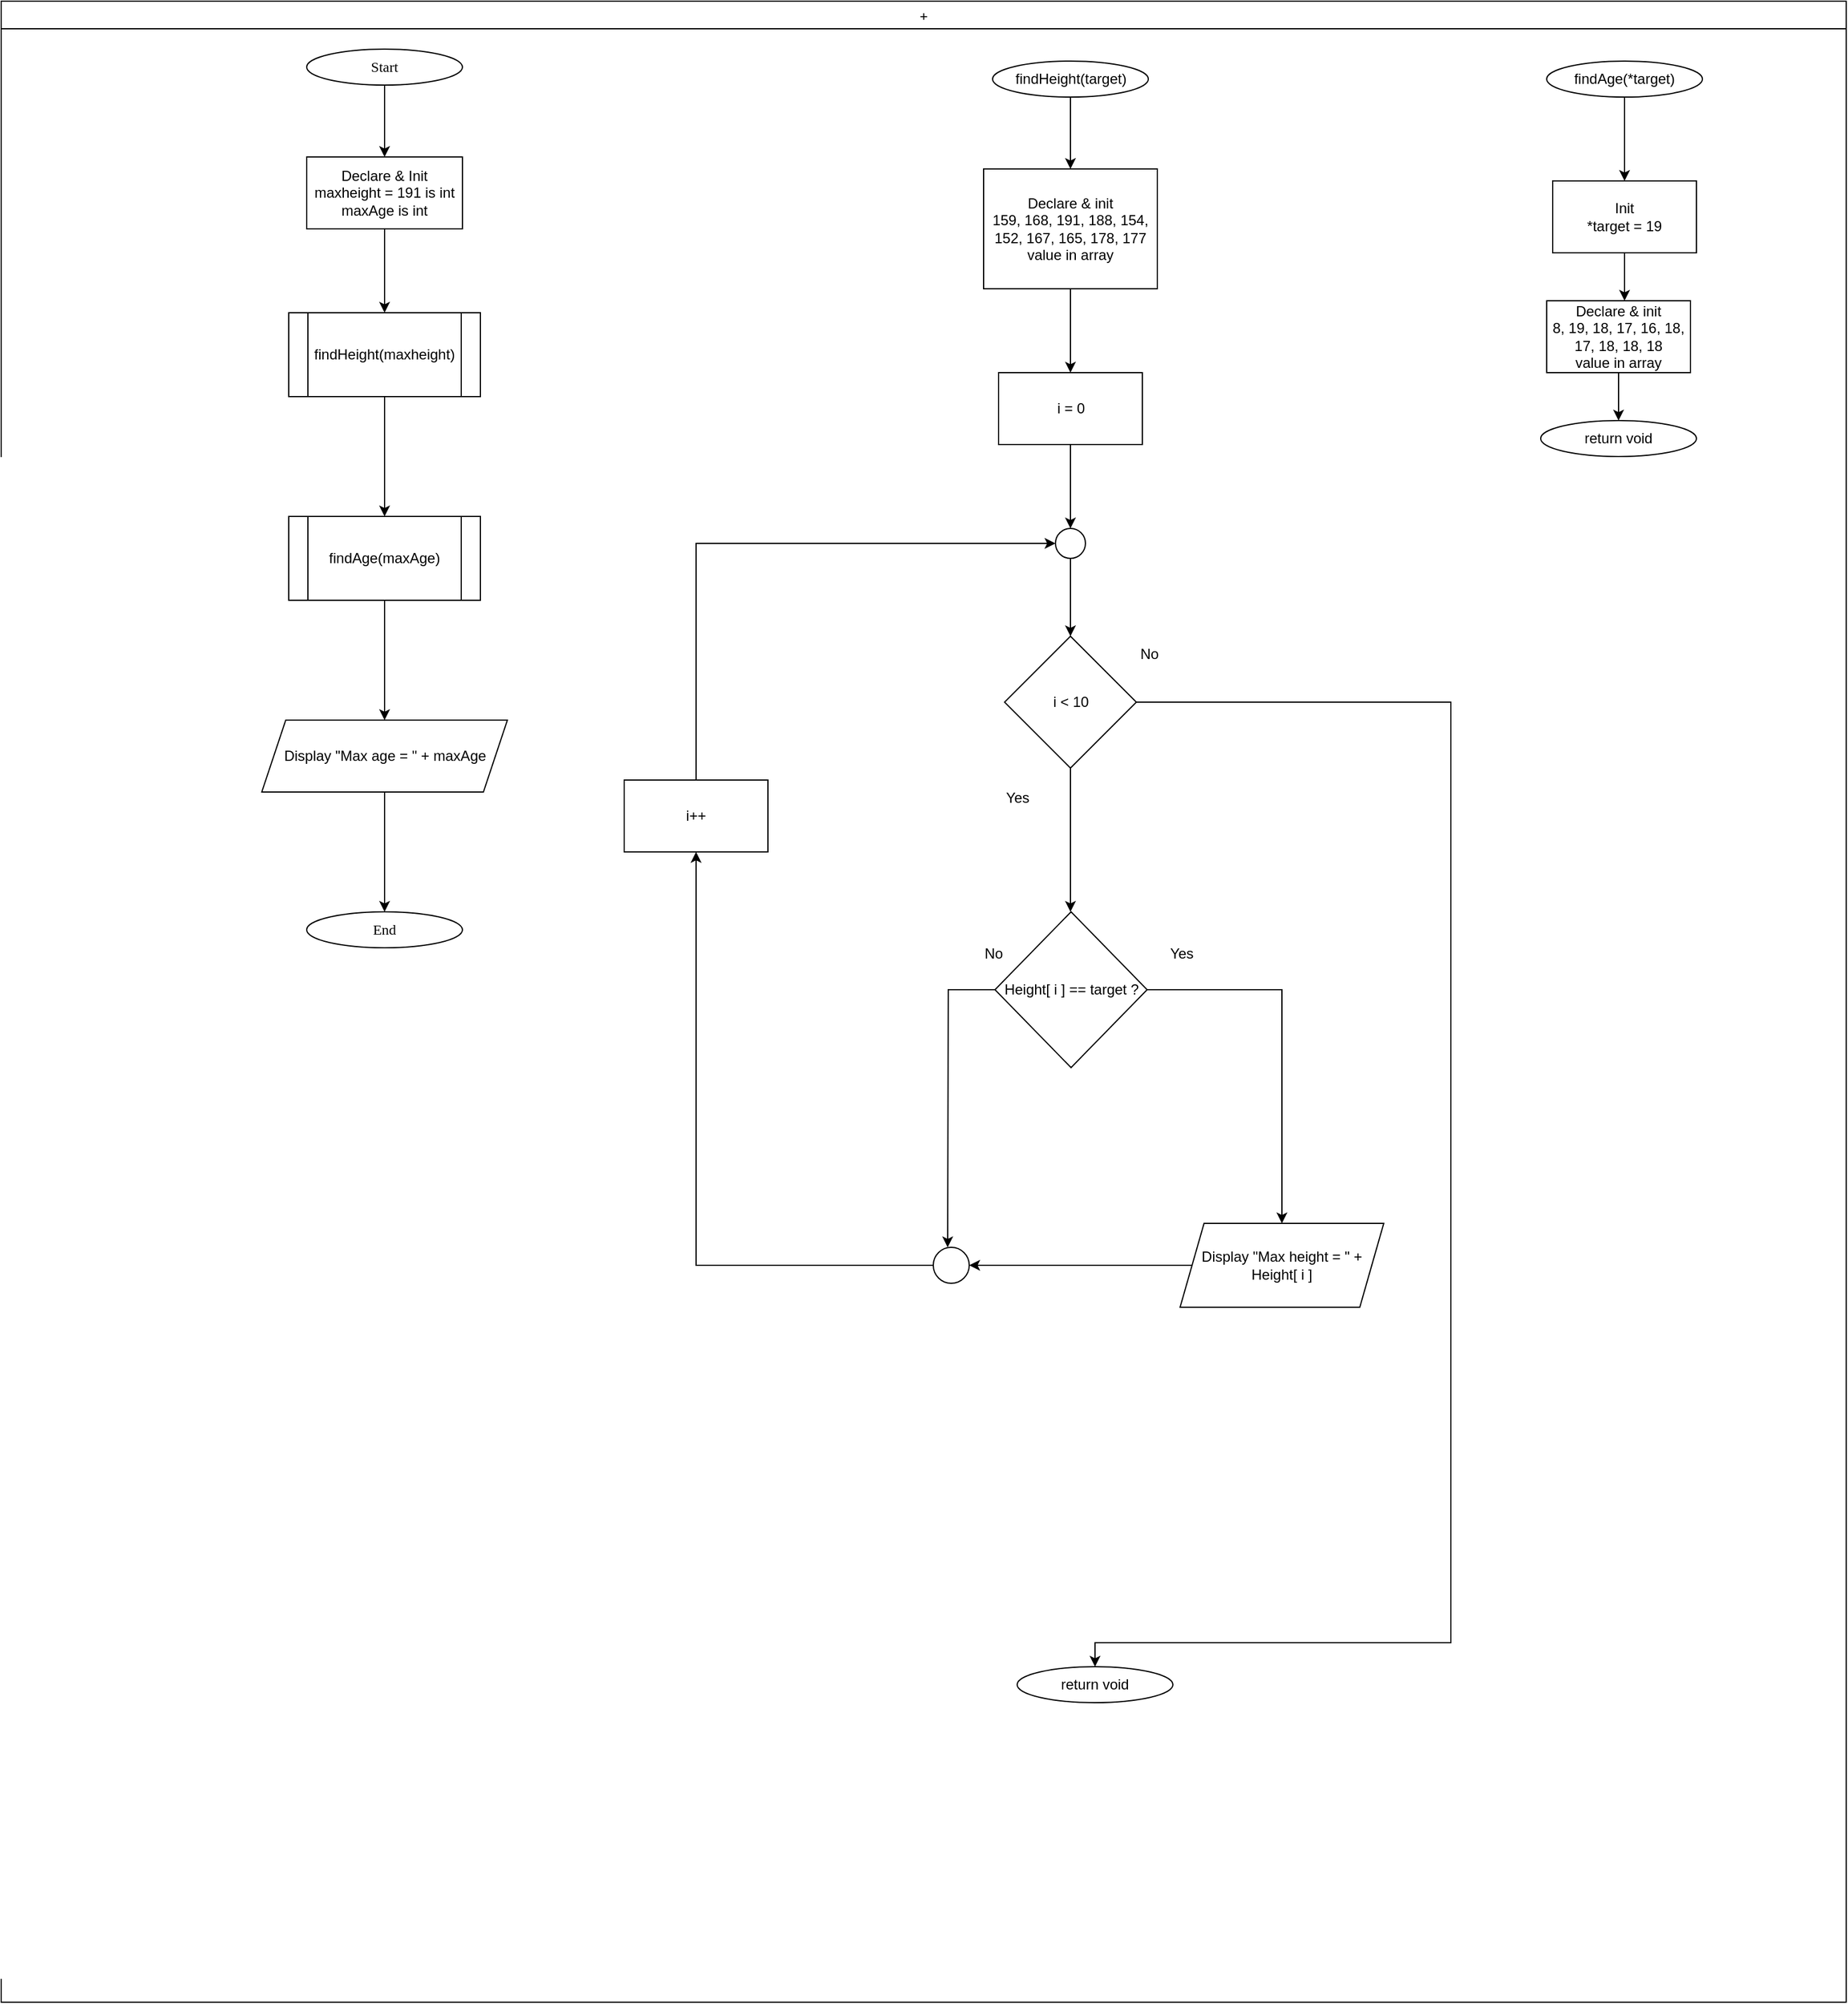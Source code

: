 <mxfile version="25.0.3">
  <diagram id="C5RBs43oDa-KdzZeNtuy" name="Page-1">
    <mxGraphModel dx="3707" dy="1590" grid="1" gridSize="10" guides="1" tooltips="1" connect="1" arrows="1" fold="1" page="1" pageScale="1" pageWidth="827" pageHeight="1169" math="0" shadow="0">
      <root>
        <mxCell id="WIyWlLk6GJQsqaUBKTNV-0" />
        <mxCell id="WIyWlLk6GJQsqaUBKTNV-1" parent="WIyWlLk6GJQsqaUBKTNV-0" />
        <mxCell id="mvioNwK95yMqdUQ73LqQ-36" value="+" style="swimlane;fontFamily=Sarabun;fontSource=https%3A%2F%2Ffonts.googleapis.com%2Fcss%3Ffamily%3DSarabun;" parent="WIyWlLk6GJQsqaUBKTNV-1" vertex="1">
          <mxGeometry x="-740" y="60" width="1540" height="1670" as="geometry" />
        </mxCell>
        <mxCell id="pXdczCPLqUhGzNIIeVMN-3" style="edgeStyle=orthogonalEdgeStyle;rounded=0;orthogonalLoop=1;jettySize=auto;html=1;" parent="mvioNwK95yMqdUQ73LqQ-36" source="mvioNwK95yMqdUQ73LqQ-35" edge="1">
          <mxGeometry relative="1" as="geometry">
            <mxPoint x="320" y="130" as="targetPoint" />
          </mxGeometry>
        </mxCell>
        <mxCell id="mvioNwK95yMqdUQ73LqQ-35" value="&lt;font data-font-src=&quot;https://fonts.googleapis.com/css?family=Sarabun&quot; face=&quot;Sarabun&quot;&gt;Start&lt;/font&gt;" style="ellipse;whiteSpace=wrap;html=1;" parent="mvioNwK95yMqdUQ73LqQ-36" vertex="1">
          <mxGeometry x="255" y="40" width="130" height="30" as="geometry" />
        </mxCell>
        <mxCell id="jcwyDGyreayZHSaf-gwD-1" style="edgeStyle=orthogonalEdgeStyle;rounded=0;orthogonalLoop=1;jettySize=auto;html=1;" edge="1" parent="mvioNwK95yMqdUQ73LqQ-36" source="jcwyDGyreayZHSaf-gwD-0">
          <mxGeometry relative="1" as="geometry">
            <mxPoint x="320" y="260" as="targetPoint" />
          </mxGeometry>
        </mxCell>
        <mxCell id="jcwyDGyreayZHSaf-gwD-0" value="Declare &amp;amp; Init&lt;div&gt;maxheight = 191 is int&lt;/div&gt;&lt;div&gt;maxAge is int&lt;/div&gt;" style="rounded=0;whiteSpace=wrap;html=1;" vertex="1" parent="mvioNwK95yMqdUQ73LqQ-36">
          <mxGeometry x="255" y="130" width="130" height="60" as="geometry" />
        </mxCell>
        <mxCell id="jcwyDGyreayZHSaf-gwD-27" style="edgeStyle=orthogonalEdgeStyle;rounded=0;orthogonalLoop=1;jettySize=auto;html=1;" edge="1" parent="mvioNwK95yMqdUQ73LqQ-36" source="jcwyDGyreayZHSaf-gwD-2">
          <mxGeometry relative="1" as="geometry">
            <mxPoint x="320" y="430" as="targetPoint" />
          </mxGeometry>
        </mxCell>
        <mxCell id="jcwyDGyreayZHSaf-gwD-2" value="findHeight(maxheight)" style="shape=process;whiteSpace=wrap;html=1;backgroundOutline=1;" vertex="1" parent="mvioNwK95yMqdUQ73LqQ-36">
          <mxGeometry x="240" y="260" width="160" height="70" as="geometry" />
        </mxCell>
        <mxCell id="jcwyDGyreayZHSaf-gwD-5" style="edgeStyle=orthogonalEdgeStyle;rounded=0;orthogonalLoop=1;jettySize=auto;html=1;" edge="1" parent="mvioNwK95yMqdUQ73LqQ-36" source="jcwyDGyreayZHSaf-gwD-4">
          <mxGeometry relative="1" as="geometry">
            <mxPoint x="892.5" y="140" as="targetPoint" />
          </mxGeometry>
        </mxCell>
        <mxCell id="jcwyDGyreayZHSaf-gwD-4" value="findHeight(target)" style="ellipse;whiteSpace=wrap;html=1;" vertex="1" parent="mvioNwK95yMqdUQ73LqQ-36">
          <mxGeometry x="827.5" y="50" width="130" height="30" as="geometry" />
        </mxCell>
        <mxCell id="jcwyDGyreayZHSaf-gwD-8" style="edgeStyle=orthogonalEdgeStyle;rounded=0;orthogonalLoop=1;jettySize=auto;html=1;" edge="1" parent="mvioNwK95yMqdUQ73LqQ-36" source="jcwyDGyreayZHSaf-gwD-6">
          <mxGeometry relative="1" as="geometry">
            <mxPoint x="892.5" y="310" as="targetPoint" />
          </mxGeometry>
        </mxCell>
        <mxCell id="jcwyDGyreayZHSaf-gwD-6" value="&lt;div&gt;Declare &amp;amp; init&lt;/div&gt;159, 168, 191, 188, 154, 152, 167, 165, 178, 177&lt;div&gt;value in array&lt;/div&gt;" style="rounded=0;whiteSpace=wrap;html=1;" vertex="1" parent="mvioNwK95yMqdUQ73LqQ-36">
          <mxGeometry x="820" y="140" width="145" height="100" as="geometry" />
        </mxCell>
        <mxCell id="jcwyDGyreayZHSaf-gwD-10" style="edgeStyle=orthogonalEdgeStyle;rounded=0;orthogonalLoop=1;jettySize=auto;html=1;" edge="1" parent="mvioNwK95yMqdUQ73LqQ-36" source="jcwyDGyreayZHSaf-gwD-9">
          <mxGeometry relative="1" as="geometry">
            <mxPoint x="892.5" y="440.0" as="targetPoint" />
          </mxGeometry>
        </mxCell>
        <mxCell id="jcwyDGyreayZHSaf-gwD-9" value="i = 0" style="rounded=0;whiteSpace=wrap;html=1;" vertex="1" parent="mvioNwK95yMqdUQ73LqQ-36">
          <mxGeometry x="832.5" y="310" width="120" height="60" as="geometry" />
        </mxCell>
        <mxCell id="jcwyDGyreayZHSaf-gwD-13" style="edgeStyle=orthogonalEdgeStyle;rounded=0;orthogonalLoop=1;jettySize=auto;html=1;" edge="1" parent="mvioNwK95yMqdUQ73LqQ-36" source="jcwyDGyreayZHSaf-gwD-12">
          <mxGeometry relative="1" as="geometry">
            <mxPoint x="892.5" y="530.0" as="targetPoint" />
          </mxGeometry>
        </mxCell>
        <mxCell id="jcwyDGyreayZHSaf-gwD-12" value="" style="ellipse;whiteSpace=wrap;html=1;aspect=fixed;" vertex="1" parent="mvioNwK95yMqdUQ73LqQ-36">
          <mxGeometry x="880" y="440" width="25" height="25" as="geometry" />
        </mxCell>
        <mxCell id="jcwyDGyreayZHSaf-gwD-15" style="edgeStyle=orthogonalEdgeStyle;rounded=0;orthogonalLoop=1;jettySize=auto;html=1;" edge="1" parent="mvioNwK95yMqdUQ73LqQ-36" source="jcwyDGyreayZHSaf-gwD-14">
          <mxGeometry relative="1" as="geometry">
            <mxPoint x="892.5" y="760.0" as="targetPoint" />
          </mxGeometry>
        </mxCell>
        <mxCell id="jcwyDGyreayZHSaf-gwD-26" style="edgeStyle=orthogonalEdgeStyle;rounded=0;orthogonalLoop=1;jettySize=auto;html=1;entryX=0.5;entryY=0;entryDx=0;entryDy=0;" edge="1" parent="mvioNwK95yMqdUQ73LqQ-36" source="jcwyDGyreayZHSaf-gwD-14" target="jcwyDGyreayZHSaf-gwD-23">
          <mxGeometry relative="1" as="geometry">
            <Array as="points">
              <mxPoint x="1210" y="585" />
              <mxPoint x="1210" y="1370" />
              <mxPoint x="913" y="1370" />
            </Array>
          </mxGeometry>
        </mxCell>
        <mxCell id="jcwyDGyreayZHSaf-gwD-14" value="i &amp;lt; 10" style="rhombus;whiteSpace=wrap;html=1;" vertex="1" parent="mvioNwK95yMqdUQ73LqQ-36">
          <mxGeometry x="837.5" y="530" width="110" height="110" as="geometry" />
        </mxCell>
        <mxCell id="jcwyDGyreayZHSaf-gwD-16" value="Yes" style="text;html=1;align=center;verticalAlign=middle;resizable=0;points=[];autosize=1;strokeColor=none;fillColor=none;" vertex="1" parent="mvioNwK95yMqdUQ73LqQ-36">
          <mxGeometry x="827.5" y="650" width="40" height="30" as="geometry" />
        </mxCell>
        <mxCell id="jcwyDGyreayZHSaf-gwD-17" value="No" style="text;html=1;align=center;verticalAlign=middle;resizable=0;points=[];autosize=1;strokeColor=none;fillColor=none;" vertex="1" parent="mvioNwK95yMqdUQ73LqQ-36">
          <mxGeometry x="938" y="530" width="40" height="30" as="geometry" />
        </mxCell>
        <mxCell id="jcwyDGyreayZHSaf-gwD-38" style="edgeStyle=orthogonalEdgeStyle;rounded=0;orthogonalLoop=1;jettySize=auto;html=1;entryX=0.5;entryY=0;entryDx=0;entryDy=0;" edge="1" parent="mvioNwK95yMqdUQ73LqQ-36" source="jcwyDGyreayZHSaf-gwD-18" target="jcwyDGyreayZHSaf-gwD-20">
          <mxGeometry relative="1" as="geometry" />
        </mxCell>
        <mxCell id="jcwyDGyreayZHSaf-gwD-42" style="edgeStyle=orthogonalEdgeStyle;rounded=0;orthogonalLoop=1;jettySize=auto;html=1;" edge="1" parent="mvioNwK95yMqdUQ73LqQ-36" source="jcwyDGyreayZHSaf-gwD-18">
          <mxGeometry relative="1" as="geometry">
            <mxPoint x="790" y="1040" as="targetPoint" />
          </mxGeometry>
        </mxCell>
        <mxCell id="jcwyDGyreayZHSaf-gwD-18" value="Height[ i ] == target ?" style="rhombus;whiteSpace=wrap;html=1;" vertex="1" parent="mvioNwK95yMqdUQ73LqQ-36">
          <mxGeometry x="829.5" y="760" width="127" height="130" as="geometry" />
        </mxCell>
        <mxCell id="jcwyDGyreayZHSaf-gwD-43" style="edgeStyle=orthogonalEdgeStyle;rounded=0;orthogonalLoop=1;jettySize=auto;html=1;" edge="1" parent="mvioNwK95yMqdUQ73LqQ-36" source="jcwyDGyreayZHSaf-gwD-44" target="jcwyDGyreayZHSaf-gwD-25">
          <mxGeometry relative="1" as="geometry" />
        </mxCell>
        <mxCell id="jcwyDGyreayZHSaf-gwD-20" value="Display &quot;Max height = &quot; + Height[ i ]" style="shape=parallelogram;perimeter=parallelogramPerimeter;whiteSpace=wrap;html=1;fixedSize=1;" vertex="1" parent="mvioNwK95yMqdUQ73LqQ-36">
          <mxGeometry x="984" y="1020" width="170" height="70" as="geometry" />
        </mxCell>
        <mxCell id="jcwyDGyreayZHSaf-gwD-23" value="return void" style="ellipse;whiteSpace=wrap;html=1;" vertex="1" parent="mvioNwK95yMqdUQ73LqQ-36">
          <mxGeometry x="848" y="1390" width="130" height="30" as="geometry" />
        </mxCell>
        <mxCell id="jcwyDGyreayZHSaf-gwD-41" style="edgeStyle=orthogonalEdgeStyle;rounded=0;orthogonalLoop=1;jettySize=auto;html=1;entryX=0;entryY=0.5;entryDx=0;entryDy=0;" edge="1" parent="mvioNwK95yMqdUQ73LqQ-36" source="jcwyDGyreayZHSaf-gwD-25" target="jcwyDGyreayZHSaf-gwD-12">
          <mxGeometry relative="1" as="geometry">
            <Array as="points">
              <mxPoint x="580" y="453" />
            </Array>
          </mxGeometry>
        </mxCell>
        <mxCell id="jcwyDGyreayZHSaf-gwD-25" value="i++" style="rounded=0;whiteSpace=wrap;html=1;" vertex="1" parent="mvioNwK95yMqdUQ73LqQ-36">
          <mxGeometry x="520" y="650" width="120" height="60" as="geometry" />
        </mxCell>
        <mxCell id="jcwyDGyreayZHSaf-gwD-46" style="edgeStyle=orthogonalEdgeStyle;rounded=0;orthogonalLoop=1;jettySize=auto;html=1;" edge="1" parent="mvioNwK95yMqdUQ73LqQ-36" source="jcwyDGyreayZHSaf-gwD-28">
          <mxGeometry relative="1" as="geometry">
            <mxPoint x="320" y="600" as="targetPoint" />
          </mxGeometry>
        </mxCell>
        <mxCell id="jcwyDGyreayZHSaf-gwD-28" value="findAge(maxAge)" style="shape=process;whiteSpace=wrap;html=1;backgroundOutline=1;" vertex="1" parent="mvioNwK95yMqdUQ73LqQ-36">
          <mxGeometry x="240" y="430" width="160" height="70" as="geometry" />
        </mxCell>
        <mxCell id="jcwyDGyreayZHSaf-gwD-30" style="edgeStyle=orthogonalEdgeStyle;rounded=0;orthogonalLoop=1;jettySize=auto;html=1;" edge="1" parent="mvioNwK95yMqdUQ73LqQ-36" source="jcwyDGyreayZHSaf-gwD-29">
          <mxGeometry relative="1" as="geometry">
            <mxPoint x="1355" y="150" as="targetPoint" />
          </mxGeometry>
        </mxCell>
        <mxCell id="jcwyDGyreayZHSaf-gwD-29" value="findAge(*target)" style="ellipse;whiteSpace=wrap;html=1;" vertex="1" parent="mvioNwK95yMqdUQ73LqQ-36">
          <mxGeometry x="1290" y="50" width="130" height="30" as="geometry" />
        </mxCell>
        <mxCell id="jcwyDGyreayZHSaf-gwD-32" style="edgeStyle=orthogonalEdgeStyle;rounded=0;orthogonalLoop=1;jettySize=auto;html=1;" edge="1" parent="mvioNwK95yMqdUQ73LqQ-36" source="jcwyDGyreayZHSaf-gwD-31">
          <mxGeometry relative="1" as="geometry">
            <mxPoint x="1355" y="250" as="targetPoint" />
          </mxGeometry>
        </mxCell>
        <mxCell id="jcwyDGyreayZHSaf-gwD-31" value="Init&lt;div&gt;*target = 19&lt;/div&gt;" style="rounded=0;whiteSpace=wrap;html=1;" vertex="1" parent="mvioNwK95yMqdUQ73LqQ-36">
          <mxGeometry x="1295" y="150" width="120" height="60" as="geometry" />
        </mxCell>
        <mxCell id="jcwyDGyreayZHSaf-gwD-34" style="edgeStyle=orthogonalEdgeStyle;rounded=0;orthogonalLoop=1;jettySize=auto;html=1;" edge="1" parent="mvioNwK95yMqdUQ73LqQ-36" source="jcwyDGyreayZHSaf-gwD-33">
          <mxGeometry relative="1" as="geometry">
            <mxPoint x="1350" y="350" as="targetPoint" />
          </mxGeometry>
        </mxCell>
        <mxCell id="jcwyDGyreayZHSaf-gwD-33" value="Declare &amp;amp; init&lt;div&gt;8, 19, 18, 17, 16, 18, 17, 18, 18, 18&lt;/div&gt;&lt;div&gt;value in array&lt;/div&gt;" style="rounded=0;whiteSpace=wrap;html=1;" vertex="1" parent="mvioNwK95yMqdUQ73LqQ-36">
          <mxGeometry x="1290" y="250" width="120" height="60" as="geometry" />
        </mxCell>
        <mxCell id="jcwyDGyreayZHSaf-gwD-35" value="return void" style="ellipse;whiteSpace=wrap;html=1;" vertex="1" parent="mvioNwK95yMqdUQ73LqQ-36">
          <mxGeometry x="1285" y="350" width="130" height="30" as="geometry" />
        </mxCell>
        <mxCell id="jcwyDGyreayZHSaf-gwD-36" value="Yes" style="text;html=1;align=center;verticalAlign=middle;resizable=0;points=[];autosize=1;strokeColor=none;fillColor=none;" vertex="1" parent="mvioNwK95yMqdUQ73LqQ-36">
          <mxGeometry x="965" y="780" width="40" height="30" as="geometry" />
        </mxCell>
        <mxCell id="jcwyDGyreayZHSaf-gwD-37" value="No" style="text;html=1;align=center;verticalAlign=middle;resizable=0;points=[];autosize=1;strokeColor=none;fillColor=none;" vertex="1" parent="mvioNwK95yMqdUQ73LqQ-36">
          <mxGeometry x="808" y="780" width="40" height="30" as="geometry" />
        </mxCell>
        <mxCell id="jcwyDGyreayZHSaf-gwD-44" value="" style="ellipse;whiteSpace=wrap;html=1;aspect=fixed;" vertex="1" parent="mvioNwK95yMqdUQ73LqQ-36">
          <mxGeometry x="778" y="1040" width="30" height="30" as="geometry" />
        </mxCell>
        <mxCell id="jcwyDGyreayZHSaf-gwD-45" value="" style="edgeStyle=orthogonalEdgeStyle;rounded=0;orthogonalLoop=1;jettySize=auto;html=1;" edge="1" parent="mvioNwK95yMqdUQ73LqQ-36" source="jcwyDGyreayZHSaf-gwD-20" target="jcwyDGyreayZHSaf-gwD-44">
          <mxGeometry relative="1" as="geometry">
            <mxPoint x="254" y="1105" as="sourcePoint" />
            <mxPoint x="-160" y="770" as="targetPoint" />
          </mxGeometry>
        </mxCell>
        <mxCell id="jcwyDGyreayZHSaf-gwD-47" value="&lt;font data-font-src=&quot;https://fonts.googleapis.com/css?family=Sarabun&quot; face=&quot;Sarabun&quot;&gt;End&lt;/font&gt;" style="ellipse;whiteSpace=wrap;html=1;" vertex="1" parent="mvioNwK95yMqdUQ73LqQ-36">
          <mxGeometry x="255" y="760" width="130" height="30" as="geometry" />
        </mxCell>
        <mxCell id="jcwyDGyreayZHSaf-gwD-49" style="edgeStyle=orthogonalEdgeStyle;rounded=0;orthogonalLoop=1;jettySize=auto;html=1;entryX=0.5;entryY=0;entryDx=0;entryDy=0;" edge="1" parent="mvioNwK95yMqdUQ73LqQ-36" source="jcwyDGyreayZHSaf-gwD-48" target="jcwyDGyreayZHSaf-gwD-47">
          <mxGeometry relative="1" as="geometry" />
        </mxCell>
        <mxCell id="jcwyDGyreayZHSaf-gwD-48" value="Display &quot;Max age = &quot; + maxAge" style="shape=parallelogram;perimeter=parallelogramPerimeter;whiteSpace=wrap;html=1;fixedSize=1;" vertex="1" parent="mvioNwK95yMqdUQ73LqQ-36">
          <mxGeometry x="217.5" y="600" width="205" height="60" as="geometry" />
        </mxCell>
      </root>
    </mxGraphModel>
  </diagram>
</mxfile>
